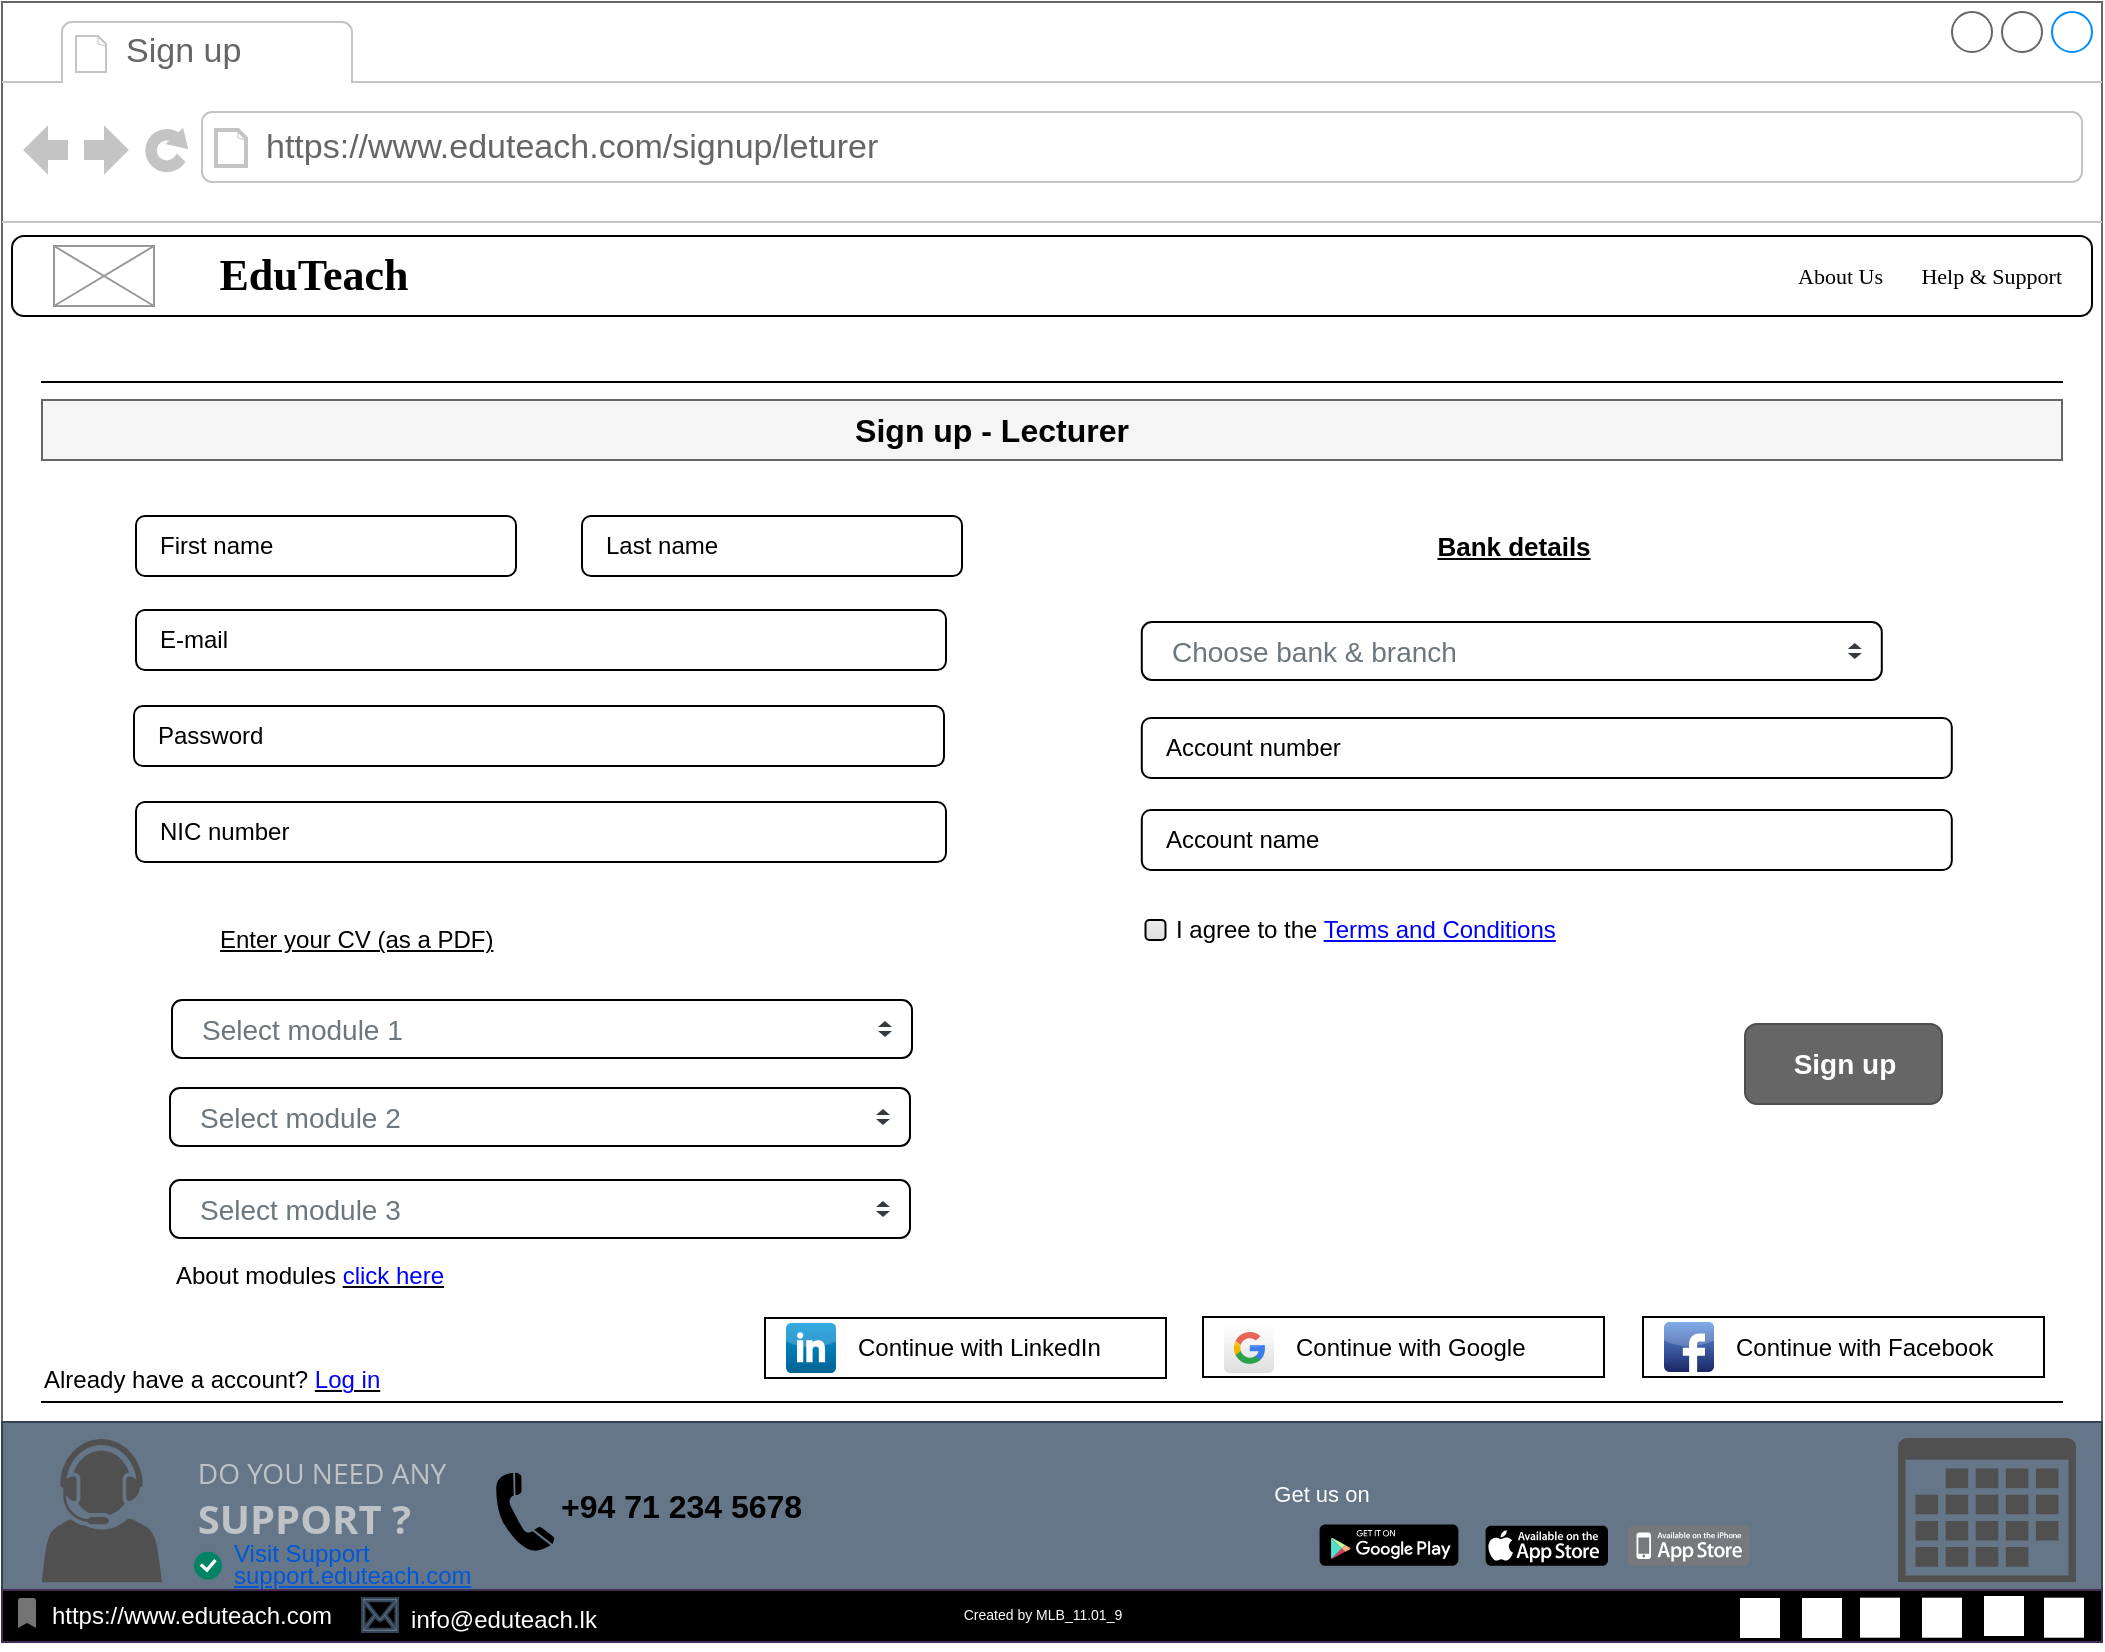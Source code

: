 <mxfile version="21.2.9" type="device">
  <diagram name="Page-1" id="2cc2dc42-3aac-f2a9-1cec-7a8b7cbee084">
    <mxGraphModel dx="1221" dy="711" grid="1" gridSize="10" guides="1" tooltips="1" connect="1" arrows="1" fold="1" page="1" pageScale="1" pageWidth="1100" pageHeight="850" background="none" math="0" shadow="0">
      <root>
        <mxCell id="0" />
        <mxCell id="1" parent="0" />
        <mxCell id="7026571954dc6520-1" value="" style="strokeWidth=1;shadow=0;dashed=0;align=center;html=1;shape=mxgraph.mockup.containers.browserWindow;rSize=0;strokeColor=#666666;mainText=,;recursiveResize=0;rounded=0;labelBackgroundColor=none;fontFamily=Verdana;fontSize=12" parent="1" vertex="1">
          <mxGeometry x="30" y="20" width="1050" height="820" as="geometry" />
        </mxCell>
        <mxCell id="7026571954dc6520-2" value="Sign up" style="strokeWidth=1;shadow=0;dashed=0;align=center;html=1;shape=mxgraph.mockup.containers.anchor;fontSize=17;fontColor=#666666;align=left;" parent="7026571954dc6520-1" vertex="1">
          <mxGeometry x="60" y="12" width="110" height="26" as="geometry" />
        </mxCell>
        <mxCell id="7026571954dc6520-3" value="https://www.eduteach.com/signup/leturer" style="strokeWidth=1;shadow=0;dashed=0;align=center;html=1;shape=mxgraph.mockup.containers.anchor;rSize=0;fontSize=17;fontColor=#666666;align=left;" parent="7026571954dc6520-1" vertex="1">
          <mxGeometry x="130" y="60" width="480" height="26" as="geometry" />
        </mxCell>
        <mxCell id="LoF_D8ftlG8vqLDM8Cvz-1" value="&lt;font style=&quot;font-size: 7px;&quot;&gt;Created by MLB_11.01_9&lt;/font&gt;" style="text;html=1;strokeColor=none;fillColor=none;align=center;verticalAlign=middle;whiteSpace=wrap;rounded=0;" parent="1" vertex="1">
          <mxGeometry x="460" y="810" width="181" height="30" as="geometry" />
        </mxCell>
        <mxCell id="LoF_D8ftlG8vqLDM8Cvz-2" value="" style="rounded=1;whiteSpace=wrap;html=1;" parent="1" vertex="1">
          <mxGeometry x="35" y="137" width="1040" height="40" as="geometry" />
        </mxCell>
        <mxCell id="LoF_D8ftlG8vqLDM8Cvz-3" value="" style="verticalLabelPosition=bottom;shadow=0;dashed=0;align=center;html=1;verticalAlign=top;strokeWidth=1;shape=mxgraph.mockup.graphics.simpleIcon;strokeColor=#999999;" parent="1" vertex="1">
          <mxGeometry x="56" y="142" width="50" height="30" as="geometry" />
        </mxCell>
        <mxCell id="LoF_D8ftlG8vqLDM8Cvz-5" value="&lt;font size=&quot;1&quot; face=&quot;Comic Sans MS&quot; style=&quot;&quot;&gt;&lt;span style=&quot;font-size: 11px;&quot;&gt;About Us&amp;nbsp; &amp;nbsp; &amp;nbsp; &amp;nbsp;Help &amp;amp; Support&lt;/span&gt;&lt;/font&gt;" style="text;html=1;strokeColor=none;fillColor=none;align=right;verticalAlign=middle;whiteSpace=wrap;rounded=0;" parent="1" vertex="1">
          <mxGeometry x="792" y="142" width="270" height="30" as="geometry" />
        </mxCell>
        <mxCell id="796VdTpRs6x_GsB5o8sN-1" value="" style="rounded=0;whiteSpace=wrap;html=1;fillColor=#647687;strokeColor=#314354;fontColor=#ffffff;" parent="1" vertex="1">
          <mxGeometry x="30" y="730" width="1050" height="110" as="geometry" />
        </mxCell>
        <mxCell id="796VdTpRs6x_GsB5o8sN-2" value="" style="dashed=0;outlineConnect=0;html=1;align=center;labelPosition=center;verticalLabelPosition=bottom;verticalAlign=top;shape=mxgraph.weblogos.app_store;fillColor=#000000;strokeColor=none" parent="1" vertex="1">
          <mxGeometry x="771.8" y="781.85" width="61.2" height="20" as="geometry" />
        </mxCell>
        <mxCell id="796VdTpRs6x_GsB5o8sN-3" value="" style="dashed=0;outlineConnect=0;html=1;align=center;labelPosition=center;verticalLabelPosition=bottom;verticalAlign=top;shape=mxgraph.weblogos.app_store_iphone;fillColor=#75797C;strokeColor=none" parent="1" vertex="1">
          <mxGeometry x="842.8" y="781.85" width="61.2" height="20" as="geometry" />
        </mxCell>
        <mxCell id="796VdTpRs6x_GsB5o8sN-4" value="" style="dashed=0;outlineConnect=0;html=1;align=center;labelPosition=center;verticalLabelPosition=bottom;verticalAlign=top;shape=mxgraph.webicons.google_play;fillColor=#000000" parent="1" vertex="1">
          <mxGeometry x="688.8" y="781.25" width="69.4" height="20.6" as="geometry" />
        </mxCell>
        <mxCell id="796VdTpRs6x_GsB5o8sN-5" value="&lt;font style=&quot;font-size: 11px;&quot; color=&quot;#ffffff&quot;&gt;Get us on&lt;/font&gt;" style="text;html=1;strokeColor=none;fillColor=none;align=center;verticalAlign=middle;whiteSpace=wrap;rounded=0;" parent="1" vertex="1">
          <mxGeometry x="660" y="751.25" width="60" height="30" as="geometry" />
        </mxCell>
        <mxCell id="796VdTpRs6x_GsB5o8sN-6" value="&lt;p style=&quot;line-height: 90%;&quot;&gt;&lt;/p&gt;&lt;div style=&quot;text-align: left; line-height: 40%; font-size: 11px;&quot;&gt;&lt;p style=&quot;margin: 0px 0px 10px; color: rgb(189, 195, 199); font-family: &amp;quot;Open Sans&amp;quot;, sans-serif; font-size: 14px; line-height: 40%;&quot; dir=&quot;ltr&quot;&gt;&lt;span style=&quot;background-color: rgb(100, 118, 135);&quot;&gt;DO YOU NEED ANY&lt;/span&gt;&lt;/p&gt;&lt;p style=&quot;margin: 0px 0px 10px; color: rgb(189, 195, 199); font-family: &amp;quot;Open Sans&amp;quot;, sans-serif; font-size: 2rem; line-height: 40%;&quot;&gt;&lt;span style=&quot;font-weight: 700; font-size: 20px; background-color: rgb(100, 118, 135);&quot;&gt;SUPPORT ?&lt;/span&gt;&lt;/p&gt;&lt;/div&gt;&lt;p&gt;&lt;/p&gt;" style="text;html=1;strokeColor=none;fillColor=none;align=center;verticalAlign=middle;whiteSpace=wrap;rounded=0;" parent="1" vertex="1">
          <mxGeometry x="110" y="733.5" width="160" height="71.5" as="geometry" />
        </mxCell>
        <mxCell id="796VdTpRs6x_GsB5o8sN-7" value="" style="shape=image;html=1;verticalAlign=top;verticalLabelPosition=bottom;labelBackgroundColor=#ffffff;imageAspect=0;aspect=fixed;image=https://cdn1.iconfinder.com/data/icons/logos-brands-1/24/logo_brand_brands_logos_microsoft_store_windows-128.png" parent="1" vertex="1">
          <mxGeometry x="911" y="774.25" width="30" height="30" as="geometry" />
        </mxCell>
        <mxCell id="796VdTpRs6x_GsB5o8sN-8" value="" style="sketch=0;pointerEvents=1;shadow=0;dashed=0;html=1;strokeColor=none;fillColor=#505050;labelPosition=center;verticalLabelPosition=bottom;verticalAlign=top;outlineConnect=0;align=center;shape=mxgraph.office.concepts.calendar;" parent="1" vertex="1">
          <mxGeometry x="978" y="738" width="89" height="72" as="geometry" />
        </mxCell>
        <mxCell id="796VdTpRs6x_GsB5o8sN-9" value="&lt;p style=&quot;line-height: 90%;&quot;&gt;Visit Support&lt;br&gt;&lt;u&gt;support.eduteach.com&lt;/u&gt;&lt;/p&gt;" style="fillColor=none;strokeColor=none;html=1;fontColor=#0057D8;align=left;fontSize=12;sketch=0;" parent="1" vertex="1">
          <mxGeometry x="144" y="784.85" width="125" height="33" as="geometry" />
        </mxCell>
        <mxCell id="796VdTpRs6x_GsB5o8sN-10" value="" style="html=1;shadow=0;dashed=0;shape=mxgraph.atlassian.checkbox;fillColor=#008465;strokeColor=none;html=1;sketch=0;" parent="1" vertex="1">
          <mxGeometry x="126" y="794.85" width="14" height="14" as="geometry" />
        </mxCell>
        <mxCell id="796VdTpRs6x_GsB5o8sN-11" value="" style="sketch=0;pointerEvents=1;shadow=0;dashed=0;html=1;strokeColor=none;fillColor=#505050;labelPosition=center;verticalLabelPosition=bottom;verticalAlign=top;outlineConnect=0;align=center;shape=mxgraph.office.users.call_center_agent;" parent="1" vertex="1">
          <mxGeometry x="50" y="738.37" width="60" height="71.75" as="geometry" />
        </mxCell>
        <mxCell id="796VdTpRs6x_GsB5o8sN-12" value="" style="shape=mxgraph.signs.tech.telephone_3;html=1;pointerEvents=1;fillColor=#000000;strokeColor=none;verticalLabelPosition=bottom;verticalAlign=top;align=center;" parent="1" vertex="1">
          <mxGeometry x="277" y="755.25" width="29.31" height="40" as="geometry" />
        </mxCell>
        <mxCell id="796VdTpRs6x_GsB5o8sN-13" value="&lt;b&gt;&lt;font style=&quot;font-size: 16px;&quot;&gt;+94 71 234 5678&amp;nbsp;&lt;/font&gt;&lt;/b&gt;" style="text;html=1;strokeColor=none;fillColor=none;align=center;verticalAlign=middle;whiteSpace=wrap;rounded=0;" parent="1" vertex="1">
          <mxGeometry x="287" y="757.37" width="170" height="30" as="geometry" />
        </mxCell>
        <mxCell id="796VdTpRs6x_GsB5o8sN-14" value="" style="rounded=0;whiteSpace=wrap;html=1;fillColor=#000000;fontColor=#ffffff;strokeColor=#432D57;" parent="1" vertex="1">
          <mxGeometry x="30" y="814" width="1050" height="26" as="geometry" />
        </mxCell>
        <mxCell id="796VdTpRs6x_GsB5o8sN-15" value="&lt;font color=&quot;#ffffff&quot; style=&quot;font-size: 7px;&quot;&gt;Created by MLB_11.01_9&lt;/font&gt;" style="text;html=1;strokeColor=none;fillColor=none;align=center;verticalAlign=middle;whiteSpace=wrap;rounded=0;" parent="1" vertex="1">
          <mxGeometry x="460" y="810" width="181" height="30" as="geometry" />
        </mxCell>
        <mxCell id="796VdTpRs6x_GsB5o8sN-16" value="" style="shape=image;html=1;verticalAlign=top;verticalLabelPosition=bottom;labelBackgroundColor=#ffffff;imageAspect=0;aspect=fixed;image=https://cdn2.iconfinder.com/data/icons/social-media-2421/512/Telegram-128.png;imageBackground=default;" parent="1" vertex="1">
          <mxGeometry x="1021" y="817" width="20" height="20" as="geometry" />
        </mxCell>
        <mxCell id="796VdTpRs6x_GsB5o8sN-17" value="" style="shape=image;html=1;verticalAlign=top;verticalLabelPosition=bottom;labelBackgroundColor=#ffffff;imageAspect=0;aspect=fixed;image=https://cdn3.iconfinder.com/data/icons/picons-social/57/46-facebook-128.png;imageBackground=default;" parent="1" vertex="1">
          <mxGeometry x="990" y="817.85" width="20" height="20" as="geometry" />
        </mxCell>
        <mxCell id="796VdTpRs6x_GsB5o8sN-18" value="" style="shape=image;html=1;verticalAlign=top;verticalLabelPosition=bottom;labelBackgroundColor=#ffffff;imageAspect=0;aspect=fixed;image=https://cdn1.iconfinder.com/data/icons/social-media-circle-7/512/Circled_Twitter_svg-128.png;imageBackground=default;" parent="1" vertex="1">
          <mxGeometry x="959" y="817.85" width="20" height="20" as="geometry" />
        </mxCell>
        <mxCell id="796VdTpRs6x_GsB5o8sN-19" value="" style="shape=image;html=1;verticalAlign=top;verticalLabelPosition=bottom;labelBackgroundColor=#ffffff;imageAspect=0;aspect=fixed;image=https://cdn4.iconfinder.com/data/icons/ionicons/512/icon-social-github-128.png;imageBackground=default;" parent="1" vertex="1">
          <mxGeometry x="1051" y="817.85" width="20" height="20" as="geometry" />
        </mxCell>
        <mxCell id="796VdTpRs6x_GsB5o8sN-20" value="" style="shape=image;html=1;verticalAlign=top;verticalLabelPosition=bottom;labelBackgroundColor=#ffffff;imageAspect=0;aspect=fixed;image=https://cdn0.iconfinder.com/data/icons/eon-social-media-contact-info-2/32/in_linkedin_portfolio_social_media-128.png;imageBackground=default;" parent="1" vertex="1">
          <mxGeometry x="930" y="818" width="20" height="20" as="geometry" />
        </mxCell>
        <mxCell id="796VdTpRs6x_GsB5o8sN-21" value="" style="shape=image;html=1;verticalAlign=top;verticalLabelPosition=bottom;labelBackgroundColor=#ffffff;imageAspect=0;aspect=fixed;image=https://cdn0.iconfinder.com/data/icons/social-media-and-logos-12/32/Google_Google-128.png;imageBackground=default;" parent="1" vertex="1">
          <mxGeometry x="899" y="818" width="20" height="20" as="geometry" />
        </mxCell>
        <mxCell id="796VdTpRs6x_GsB5o8sN-22" value="&lt;font color=&quot;#ffffff&quot;&gt;https://www.eduteach.com&lt;/font&gt;" style="text;html=1;strokeColor=none;fillColor=none;align=center;verticalAlign=middle;whiteSpace=wrap;rounded=0;" parent="1" vertex="1">
          <mxGeometry x="40" y="812" width="170" height="30" as="geometry" />
        </mxCell>
        <mxCell id="796VdTpRs6x_GsB5o8sN-23" value="" style="shape=mxgraph.signs.tech.mail;html=1;pointerEvents=1;fillColor=#647687;strokeColor=#314354;verticalLabelPosition=bottom;verticalAlign=top;align=center;fontColor=#ffffff;" parent="1" vertex="1">
          <mxGeometry x="210" y="818" width="18" height="17" as="geometry" />
        </mxCell>
        <mxCell id="796VdTpRs6x_GsB5o8sN-24" value="&lt;font color=&quot;#ffffff&quot;&gt;info@eduteach.lk&lt;/font&gt;" style="text;html=1;strokeColor=none;fillColor=none;align=center;verticalAlign=middle;whiteSpace=wrap;rounded=0;" parent="1" vertex="1">
          <mxGeometry x="196" y="814" width="170" height="30" as="geometry" />
        </mxCell>
        <mxCell id="796VdTpRs6x_GsB5o8sN-25" value="" style="html=1;dashed=0;aspect=fixed;verticalLabelPosition=bottom;verticalAlign=top;align=center;shape=mxgraph.gmdl.bookmark;strokeColor=none;fillColor=#737373;shadow=0;sketch=0;" parent="1" vertex="1">
          <mxGeometry x="38" y="818" width="9" height="15" as="geometry" />
        </mxCell>
        <mxCell id="796VdTpRs6x_GsB5o8sN-26" value="" style="html=1;dashed=0;whiteSpace=wrap;shape=partialRectangle;right=0;left=0;spacingBottom=0;spacingLeft=0;" parent="1" vertex="1">
          <mxGeometry x="50" y="210" width="1010" height="510" as="geometry" />
        </mxCell>
        <mxCell id="796VdTpRs6x_GsB5o8sN-27" value="" style="rounded=0;whiteSpace=wrap;html=1;fillColor=#f5f5f5;strokeColor=#666666;fontColor=#333333;" parent="1" vertex="1">
          <mxGeometry x="50" y="219" width="1010" height="30" as="geometry" />
        </mxCell>
        <mxCell id="796VdTpRs6x_GsB5o8sN-28" value="Sign up - Lecturer" style="text;html=1;strokeColor=none;fillColor=none;align=center;verticalAlign=middle;whiteSpace=wrap;rounded=0;fontSize=16;fontStyle=1" parent="1" vertex="1">
          <mxGeometry x="420" y="219" width="210" height="30" as="geometry" />
        </mxCell>
        <mxCell id="796VdTpRs6x_GsB5o8sN-29" value="&amp;nbsp; &amp;nbsp;First name" style="rounded=1;whiteSpace=wrap;html=1;align=left;" parent="1" vertex="1">
          <mxGeometry x="97" y="277" width="190" height="30" as="geometry" />
        </mxCell>
        <mxCell id="796VdTpRs6x_GsB5o8sN-30" value="&amp;nbsp; &amp;nbsp;Last name" style="rounded=1;whiteSpace=wrap;html=1;align=left;" parent="1" vertex="1">
          <mxGeometry x="320" y="277" width="190" height="30" as="geometry" />
        </mxCell>
        <mxCell id="796VdTpRs6x_GsB5o8sN-31" value="&amp;nbsp; &amp;nbsp;Password" style="rounded=1;whiteSpace=wrap;html=1;align=left;" parent="1" vertex="1">
          <mxGeometry x="96" y="372" width="405" height="30" as="geometry" />
        </mxCell>
        <mxCell id="796VdTpRs6x_GsB5o8sN-32" value="&amp;nbsp; &amp;nbsp;NIC number" style="rounded=1;whiteSpace=wrap;html=1;align=left;" parent="1" vertex="1">
          <mxGeometry x="97" y="420" width="405" height="30" as="geometry" />
        </mxCell>
        <mxCell id="796VdTpRs6x_GsB5o8sN-33" value="&amp;nbsp; &amp;nbsp;E-mail" style="rounded=1;whiteSpace=wrap;html=1;align=left;" parent="1" vertex="1">
          <mxGeometry x="97" y="324" width="405" height="30" as="geometry" />
        </mxCell>
        <mxCell id="796VdTpRs6x_GsB5o8sN-34" value="" style="rounded=0;whiteSpace=wrap;html=1;align=left;" parent="1" vertex="1">
          <mxGeometry x="850.5" y="677.5" width="200.5" height="30" as="geometry" />
        </mxCell>
        <mxCell id="796VdTpRs6x_GsB5o8sN-35" value="" style="rounded=0;whiteSpace=wrap;html=1;align=left;" parent="1" vertex="1">
          <mxGeometry x="630.5" y="677.5" width="200.5" height="30" as="geometry" />
        </mxCell>
        <mxCell id="796VdTpRs6x_GsB5o8sN-36" value="" style="rounded=0;whiteSpace=wrap;html=1;align=left;" parent="1" vertex="1">
          <mxGeometry x="411.5" y="678" width="200.5" height="30" as="geometry" />
        </mxCell>
        <mxCell id="796VdTpRs6x_GsB5o8sN-37" value="" style="dashed=0;outlineConnect=0;html=1;align=center;labelPosition=center;verticalLabelPosition=bottom;verticalAlign=top;shape=mxgraph.webicons.facebook;fillColor=#6294E4;gradientColor=#1A2665" parent="1" vertex="1">
          <mxGeometry x="861" y="680" width="25" height="25" as="geometry" />
        </mxCell>
        <mxCell id="796VdTpRs6x_GsB5o8sN-38" value="" style="dashed=0;outlineConnect=0;html=1;align=center;labelPosition=center;verticalLabelPosition=bottom;verticalAlign=top;shape=mxgraph.webicons.linkedin;fillColor=#0095DB;gradientColor=#006391" parent="1" vertex="1">
          <mxGeometry x="422" y="680.5" width="25" height="25" as="geometry" />
        </mxCell>
        <mxCell id="796VdTpRs6x_GsB5o8sN-39" value="" style="dashed=0;outlineConnect=0;html=1;align=center;labelPosition=center;verticalLabelPosition=bottom;verticalAlign=top;shape=mxgraph.webicons.google;gradientColor=#DFDEDE" parent="1" vertex="1">
          <mxGeometry x="641" y="680.5" width="25" height="25" as="geometry" />
        </mxCell>
        <mxCell id="796VdTpRs6x_GsB5o8sN-41" value="Continue with Facebook" style="text;html=1;strokeColor=none;fillColor=none;align=left;verticalAlign=middle;whiteSpace=wrap;rounded=0;" parent="1" vertex="1">
          <mxGeometry x="895" y="677.5" width="156" height="30" as="geometry" />
        </mxCell>
        <mxCell id="796VdTpRs6x_GsB5o8sN-42" value="Continue with Google" style="text;html=1;strokeColor=none;fillColor=none;align=left;verticalAlign=middle;whiteSpace=wrap;rounded=0;" parent="1" vertex="1">
          <mxGeometry x="675" y="678" width="126" height="30" as="geometry" />
        </mxCell>
        <mxCell id="796VdTpRs6x_GsB5o8sN-43" value="Continue with LinkedIn" style="text;html=1;strokeColor=none;fillColor=none;align=left;verticalAlign=middle;whiteSpace=wrap;rounded=0;" parent="1" vertex="1">
          <mxGeometry x="456" y="677.5" width="126" height="30" as="geometry" />
        </mxCell>
        <mxCell id="796VdTpRs6x_GsB5o8sN-44" value="I agree to the &lt;font color=&quot;#0000ff&quot;&gt;&lt;u&gt;Terms and Conditions&lt;/u&gt;&lt;/font&gt;" style="html=1;shadow=0;dashed=0;shape=mxgraph.bootstrap.checkbox2;labelPosition=right;verticalLabelPosition=middle;align=left;verticalAlign=middle;gradientColor=#DEDEDE;fillColor=#EDEDED;checked=0;spacing=5;checkedFill=#0085FC;checkedStroke=#ffffff;sketch=0;" parent="1" vertex="1">
          <mxGeometry x="601.75" y="479" width="10" height="10" as="geometry" />
        </mxCell>
        <mxCell id="796VdTpRs6x_GsB5o8sN-45" value="&lt;font style=&quot;font-size: 14px;&quot;&gt;&lt;b&gt;Sign up&lt;/b&gt;&lt;/font&gt;" style="rounded=1;html=1;shadow=0;dashed=0;whiteSpace=wrap;fontSize=10;fillColor=#666666;align=center;strokeColor=#4D4D4D;fontColor=#ffffff;" parent="1" vertex="1">
          <mxGeometry x="901.5" y="531" width="98.5" height="40" as="geometry" />
        </mxCell>
        <mxCell id="796VdTpRs6x_GsB5o8sN-46" value="Already have a account? &lt;u&gt;&lt;font color=&quot;#0000ff&quot;&gt;Log in&lt;/font&gt;&lt;/u&gt;&amp;nbsp;" style="text;html=1;strokeColor=none;fillColor=none;align=left;verticalAlign=middle;whiteSpace=wrap;rounded=0;" parent="1" vertex="1">
          <mxGeometry x="49" y="694" width="220" height="30" as="geometry" />
        </mxCell>
        <mxCell id="796VdTpRs6x_GsB5o8sN-53" value="&lt;u&gt;Enter your CV (as a PDF)&lt;/u&gt;" style="shape=image;html=1;verticalAlign=middle;verticalLabelPosition=middle;labelBackgroundColor=#ffffff;imageAspect=0;aspect=fixed;image=https://cdn4.iconfinder.com/data/icons/computer-and-web-2/500/Download-128.png;labelPosition=right;align=left;spacingLeft=3;" parent="1" vertex="1">
          <mxGeometry x="97" y="471" width="36.5" height="36.5" as="geometry" />
        </mxCell>
        <mxCell id="796VdTpRs6x_GsB5o8sN-58" value="Select module 1" style="html=1;shadow=0;dashed=0;shape=mxgraph.bootstrap.rrect;rSize=5;fillColor=#ffffff;strokeColor=#000000;align=left;spacing=15;fontSize=14;fontColor=#6C767D;" parent="1" vertex="1">
          <mxGeometry x="115" y="519" width="370" height="29" as="geometry" />
        </mxCell>
        <mxCell id="796VdTpRs6x_GsB5o8sN-59" value="" style="shape=triangle;direction=south;fillColor=#343A40;strokeColor=none;perimeter=none;" parent="796VdTpRs6x_GsB5o8sN-58" vertex="1">
          <mxGeometry x="1" y="0.5" width="7" height="3" relative="1" as="geometry">
            <mxPoint x="-17" y="1" as="offset" />
          </mxGeometry>
        </mxCell>
        <mxCell id="796VdTpRs6x_GsB5o8sN-60" value="" style="shape=triangle;direction=north;fillColor=#343A40;strokeColor=none;perimeter=none;" parent="796VdTpRs6x_GsB5o8sN-58" vertex="1">
          <mxGeometry x="1" y="0.5" width="7" height="3" relative="1" as="geometry">
            <mxPoint x="-17" y="-4" as="offset" />
          </mxGeometry>
        </mxCell>
        <mxCell id="796VdTpRs6x_GsB5o8sN-61" value="Select module 2" style="html=1;shadow=0;dashed=0;shape=mxgraph.bootstrap.rrect;rSize=5;fillColor=#ffffff;strokeColor=#000000;align=left;spacing=15;fontSize=14;fontColor=#6C767D;" parent="1" vertex="1">
          <mxGeometry x="114" y="563" width="370" height="29" as="geometry" />
        </mxCell>
        <mxCell id="796VdTpRs6x_GsB5o8sN-62" value="" style="shape=triangle;direction=south;fillColor=#343A40;strokeColor=none;perimeter=none;" parent="796VdTpRs6x_GsB5o8sN-61" vertex="1">
          <mxGeometry x="1" y="0.5" width="7" height="3" relative="1" as="geometry">
            <mxPoint x="-17" y="1" as="offset" />
          </mxGeometry>
        </mxCell>
        <mxCell id="796VdTpRs6x_GsB5o8sN-63" value="" style="shape=triangle;direction=north;fillColor=#343A40;strokeColor=none;perimeter=none;" parent="796VdTpRs6x_GsB5o8sN-61" vertex="1">
          <mxGeometry x="1" y="0.5" width="7" height="3" relative="1" as="geometry">
            <mxPoint x="-17" y="-4" as="offset" />
          </mxGeometry>
        </mxCell>
        <mxCell id="796VdTpRs6x_GsB5o8sN-64" value="Select module 3" style="html=1;shadow=0;dashed=0;shape=mxgraph.bootstrap.rrect;rSize=5;fillColor=#ffffff;strokeColor=#000000;align=left;spacing=15;fontSize=14;fontColor=#6C767D;" parent="1" vertex="1">
          <mxGeometry x="114" y="609" width="370" height="29" as="geometry" />
        </mxCell>
        <mxCell id="796VdTpRs6x_GsB5o8sN-65" value="" style="shape=triangle;direction=south;fillColor=#343A40;strokeColor=none;perimeter=none;" parent="796VdTpRs6x_GsB5o8sN-64" vertex="1">
          <mxGeometry x="1" y="0.5" width="7" height="3" relative="1" as="geometry">
            <mxPoint x="-17" y="1" as="offset" />
          </mxGeometry>
        </mxCell>
        <mxCell id="796VdTpRs6x_GsB5o8sN-66" value="" style="shape=triangle;direction=north;fillColor=#343A40;strokeColor=none;perimeter=none;" parent="796VdTpRs6x_GsB5o8sN-64" vertex="1">
          <mxGeometry x="1" y="0.5" width="7" height="3" relative="1" as="geometry">
            <mxPoint x="-17" y="-4" as="offset" />
          </mxGeometry>
        </mxCell>
        <mxCell id="796VdTpRs6x_GsB5o8sN-70" value="Choose bank &amp;amp; branch" style="html=1;shadow=0;dashed=0;shape=mxgraph.bootstrap.rrect;rSize=5;fillColor=#ffffff;strokeColor=#000000;align=left;spacing=15;fontSize=14;fontColor=#6C767D;" parent="1" vertex="1">
          <mxGeometry x="599.9" y="330" width="370" height="29" as="geometry" />
        </mxCell>
        <mxCell id="796VdTpRs6x_GsB5o8sN-71" value="" style="shape=triangle;direction=south;fillColor=#343A40;strokeColor=none;perimeter=none;" parent="796VdTpRs6x_GsB5o8sN-70" vertex="1">
          <mxGeometry x="1" y="0.5" width="7" height="3" relative="1" as="geometry">
            <mxPoint x="-17" y="1" as="offset" />
          </mxGeometry>
        </mxCell>
        <mxCell id="796VdTpRs6x_GsB5o8sN-72" value="" style="shape=triangle;direction=north;fillColor=#343A40;strokeColor=none;perimeter=none;" parent="796VdTpRs6x_GsB5o8sN-70" vertex="1">
          <mxGeometry x="1" y="0.5" width="7" height="3" relative="1" as="geometry">
            <mxPoint x="-17" y="-4" as="offset" />
          </mxGeometry>
        </mxCell>
        <mxCell id="796VdTpRs6x_GsB5o8sN-82" value="&lt;font style=&quot;font-size: 13px;&quot;&gt;&lt;u&gt;&lt;b&gt;Bank details&lt;/b&gt;&lt;/u&gt;&lt;/font&gt;" style="text;html=1;strokeColor=none;fillColor=none;align=center;verticalAlign=middle;whiteSpace=wrap;rounded=0;" parent="1" vertex="1">
          <mxGeometry x="720.5" y="277" width="130" height="30" as="geometry" />
        </mxCell>
        <mxCell id="796VdTpRs6x_GsB5o8sN-84" value="&amp;nbsp; &amp;nbsp;Account name" style="rounded=1;whiteSpace=wrap;html=1;align=left;" parent="1" vertex="1">
          <mxGeometry x="599.9" y="424" width="405" height="30" as="geometry" />
        </mxCell>
        <mxCell id="796VdTpRs6x_GsB5o8sN-85" value="&amp;nbsp; &amp;nbsp;Account number" style="rounded=1;whiteSpace=wrap;html=1;align=left;" parent="1" vertex="1">
          <mxGeometry x="599.9" y="378" width="405" height="30" as="geometry" />
        </mxCell>
        <mxCell id="RLyjRnrprHfIzOuHWGxr-1" value="About modules&amp;nbsp;&lt;u&gt;&lt;font color=&quot;#0000ff&quot;&gt;click here&lt;/font&gt;&lt;/u&gt;" style="text;html=1;strokeColor=none;fillColor=none;align=center;verticalAlign=middle;whiteSpace=wrap;rounded=0;" parent="1" vertex="1">
          <mxGeometry x="99" y="642" width="170" height="30" as="geometry" />
        </mxCell>
        <mxCell id="iJfOKWClTDOdp2Swaayt-1" value="&lt;font size=&quot;1&quot; face=&quot;Comic Sans MS&quot; style=&quot;&quot;&gt;&lt;b style=&quot;font-size: 22px;&quot;&gt;EduTeach&lt;/b&gt;&lt;/font&gt;" style="text;html=1;strokeColor=none;fillColor=none;align=center;verticalAlign=middle;whiteSpace=wrap;rounded=0;" vertex="1" parent="1">
          <mxGeometry x="106" y="142" width="160" height="30" as="geometry" />
        </mxCell>
      </root>
    </mxGraphModel>
  </diagram>
</mxfile>
